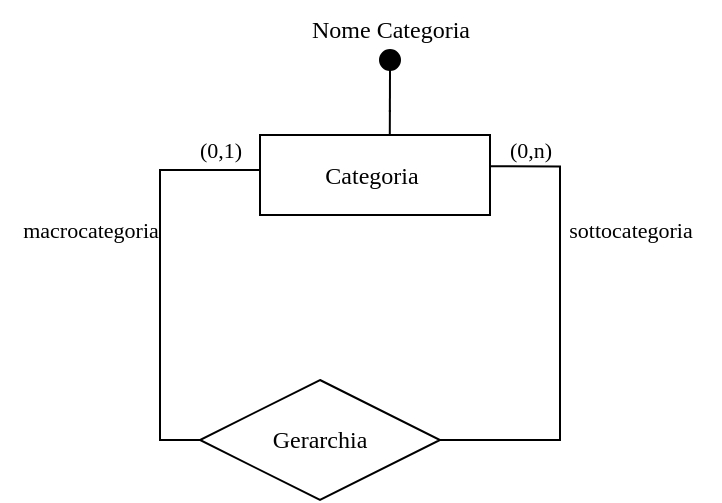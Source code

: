 <mxfile version="27.0.6">
  <diagram id="R2lEEEUBdFMjLlhIrx00" name="Page-1">
    <mxGraphModel dx="713" dy="372" grid="1" gridSize="10" guides="1" tooltips="1" connect="1" arrows="1" fold="1" page="1" pageScale="1" pageWidth="850" pageHeight="1100" math="0" shadow="0" extFonts="Permanent Marker^https://fonts.googleapis.com/css?family=Permanent+Marker">
      <root>
        <mxCell id="0" />
        <mxCell id="1" parent="0" />
        <mxCell id="ODPkU-LS--IO0V1ZdeQo-1" style="edgeStyle=orthogonalEdgeStyle;shape=connector;rounded=0;orthogonalLoop=1;jettySize=auto;html=1;exitX=0.5;exitY=0;exitDx=0;exitDy=0;strokeColor=default;align=center;verticalAlign=middle;fontFamily=Times New Roman;fontSize=11;fontColor=default;labelBackgroundColor=default;startFill=0;endArrow=none;" edge="1" parent="1" source="ODPkU-LS--IO0V1ZdeQo-2">
          <mxGeometry relative="1" as="geometry">
            <mxPoint x="394.94" y="195.0" as="targetPoint" />
          </mxGeometry>
        </mxCell>
        <mxCell id="ODPkU-LS--IO0V1ZdeQo-2" value="Categoria&amp;nbsp;" style="whiteSpace=wrap;html=1;align=center;fontFamily=Times New Roman;" vertex="1" parent="1">
          <mxGeometry x="330" y="207.5" width="115" height="40" as="geometry" />
        </mxCell>
        <mxCell id="ODPkU-LS--IO0V1ZdeQo-3" value="" style="ellipse;whiteSpace=wrap;html=1;aspect=fixed;fillColor=#000000;fontFamily=Times New Roman;" vertex="1" parent="1">
          <mxGeometry x="390" y="165" width="10" height="10" as="geometry" />
        </mxCell>
        <mxCell id="ODPkU-LS--IO0V1ZdeQo-4" value="&lt;font&gt;Nome Categoria&lt;/font&gt;" style="text;html=1;align=center;verticalAlign=middle;resizable=0;points=[];autosize=1;strokeColor=none;fillColor=none;fontFamily=Times New Roman;fontSize=12;fontColor=default;labelBackgroundColor=default;" vertex="1" parent="1">
          <mxGeometry x="345" y="140" width="100" height="30" as="geometry" />
        </mxCell>
        <mxCell id="ODPkU-LS--IO0V1ZdeQo-6" style="edgeStyle=orthogonalEdgeStyle;rounded=0;orthogonalLoop=1;jettySize=auto;html=1;exitX=0.5;exitY=0;exitDx=0;exitDy=0;endArrow=none;startFill=0;fontFamily=Times New Roman;" edge="1" parent="1">
          <mxGeometry relative="1" as="geometry">
            <mxPoint x="394.93" y="196" as="sourcePoint" />
            <mxPoint x="395" y="175" as="targetPoint" />
          </mxGeometry>
        </mxCell>
        <mxCell id="ODPkU-LS--IO0V1ZdeQo-7" value="Gerarchia" style="shape=rhombus;perimeter=rhombusPerimeter;whiteSpace=wrap;html=1;align=center;fontFamily=Times New Roman;" vertex="1" parent="1">
          <mxGeometry x="300" y="330" width="120" height="60" as="geometry" />
        </mxCell>
        <mxCell id="ODPkU-LS--IO0V1ZdeQo-9" style="edgeStyle=orthogonalEdgeStyle;shape=connector;rounded=0;orthogonalLoop=1;jettySize=auto;html=1;exitX=0;exitY=0.5;exitDx=0;exitDy=0;entryX=0;entryY=0.438;entryDx=0;entryDy=0;entryPerimeter=0;strokeColor=default;align=center;verticalAlign=middle;fontFamily=Times New Roman;fontSize=11;fontColor=default;labelBackgroundColor=default;startFill=0;endArrow=none;" edge="1" parent="1" source="ODPkU-LS--IO0V1ZdeQo-7" target="ODPkU-LS--IO0V1ZdeQo-2">
          <mxGeometry relative="1" as="geometry" />
        </mxCell>
        <mxCell id="ODPkU-LS--IO0V1ZdeQo-11" value="(0,1)" style="text;html=1;align=center;verticalAlign=middle;resizable=0;points=[];autosize=1;strokeColor=none;fillColor=none;fontFamily=Times New Roman;fontSize=11;fontColor=default;labelBackgroundColor=default;" vertex="1" parent="1">
          <mxGeometry x="290" y="200" width="40" height="30" as="geometry" />
        </mxCell>
        <mxCell id="ODPkU-LS--IO0V1ZdeQo-13" value="macrocategoria" style="text;html=1;align=center;verticalAlign=middle;resizable=0;points=[];autosize=1;strokeColor=none;fillColor=none;fontFamily=Times New Roman;fontSize=11;fontColor=default;labelBackgroundColor=default;" vertex="1" parent="1">
          <mxGeometry x="200" y="240" width="90" height="30" as="geometry" />
        </mxCell>
        <mxCell id="ODPkU-LS--IO0V1ZdeQo-16" value="(0,n)" style="text;html=1;align=center;verticalAlign=middle;resizable=0;points=[];autosize=1;strokeColor=none;fillColor=none;fontFamily=Times New Roman;fontSize=11;fontColor=default;labelBackgroundColor=default;" vertex="1" parent="1">
          <mxGeometry x="445" y="200" width="40" height="30" as="geometry" />
        </mxCell>
        <mxCell id="ODPkU-LS--IO0V1ZdeQo-17" value="sottocategoria" style="text;html=1;align=center;verticalAlign=middle;resizable=0;points=[];autosize=1;strokeColor=none;fillColor=none;fontFamily=Times New Roman;fontSize=11;fontColor=default;labelBackgroundColor=default;" vertex="1" parent="1">
          <mxGeometry x="470" y="240" width="90" height="30" as="geometry" />
        </mxCell>
        <mxCell id="ODPkU-LS--IO0V1ZdeQo-18" style="edgeStyle=orthogonalEdgeStyle;rounded=0;orthogonalLoop=1;jettySize=auto;html=1;exitX=1;exitY=0.5;exitDx=0;exitDy=0;entryX=1.001;entryY=0.392;entryDx=0;entryDy=0;entryPerimeter=0;endArrow=none;startFill=0;" edge="1" parent="1" source="ODPkU-LS--IO0V1ZdeQo-7" target="ODPkU-LS--IO0V1ZdeQo-2">
          <mxGeometry relative="1" as="geometry">
            <Array as="points">
              <mxPoint x="480" y="360" />
              <mxPoint x="480" y="223" />
            </Array>
          </mxGeometry>
        </mxCell>
      </root>
    </mxGraphModel>
  </diagram>
</mxfile>
